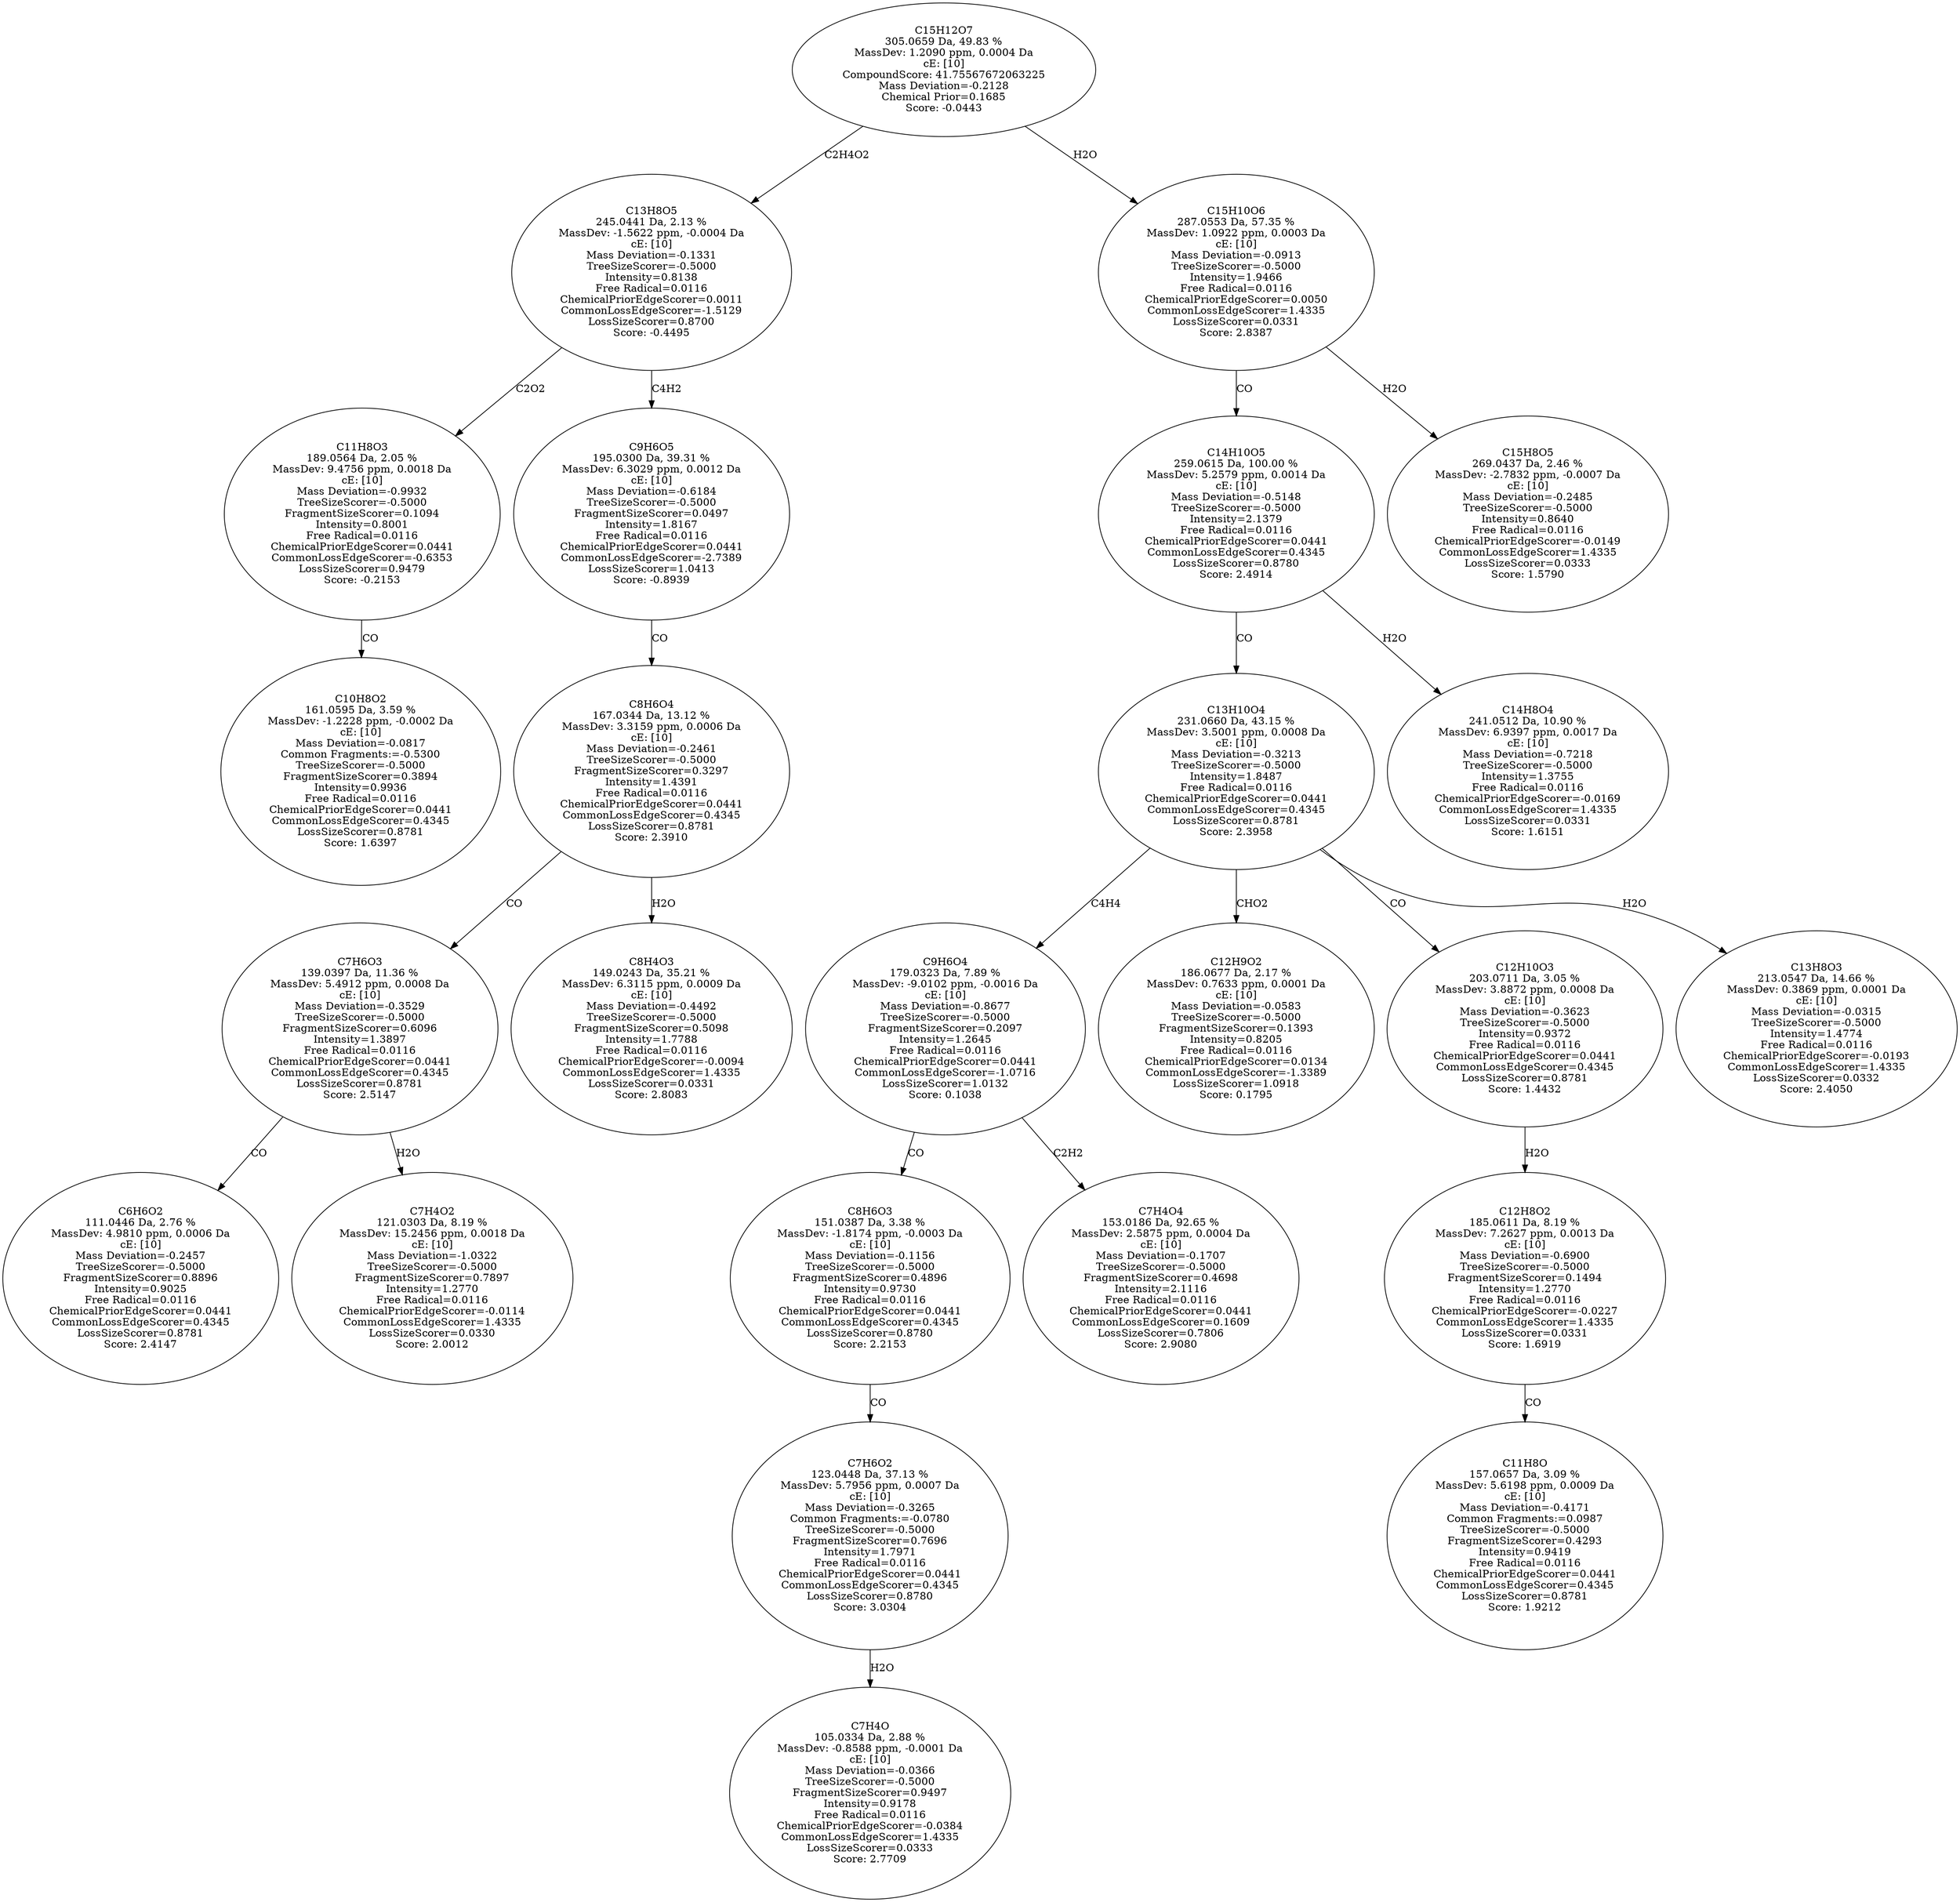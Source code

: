 strict digraph {
v1 [label="C10H8O2\n161.0595 Da, 3.59 %\nMassDev: -1.2228 ppm, -0.0002 Da\ncE: [10]\nMass Deviation=-0.0817\nCommon Fragments:=-0.5300\nTreeSizeScorer=-0.5000\nFragmentSizeScorer=0.3894\nIntensity=0.9936\nFree Radical=0.0116\nChemicalPriorEdgeScorer=0.0441\nCommonLossEdgeScorer=0.4345\nLossSizeScorer=0.8781\nScore: 1.6397"];
v2 [label="C11H8O3\n189.0564 Da, 2.05 %\nMassDev: 9.4756 ppm, 0.0018 Da\ncE: [10]\nMass Deviation=-0.9932\nTreeSizeScorer=-0.5000\nFragmentSizeScorer=0.1094\nIntensity=0.8001\nFree Radical=0.0116\nChemicalPriorEdgeScorer=0.0441\nCommonLossEdgeScorer=-0.6353\nLossSizeScorer=0.9479\nScore: -0.2153"];
v3 [label="C6H6O2\n111.0446 Da, 2.76 %\nMassDev: 4.9810 ppm, 0.0006 Da\ncE: [10]\nMass Deviation=-0.2457\nTreeSizeScorer=-0.5000\nFragmentSizeScorer=0.8896\nIntensity=0.9025\nFree Radical=0.0116\nChemicalPriorEdgeScorer=0.0441\nCommonLossEdgeScorer=0.4345\nLossSizeScorer=0.8781\nScore: 2.4147"];
v4 [label="C7H4O2\n121.0303 Da, 8.19 %\nMassDev: 15.2456 ppm, 0.0018 Da\ncE: [10]\nMass Deviation=-1.0322\nTreeSizeScorer=-0.5000\nFragmentSizeScorer=0.7897\nIntensity=1.2770\nFree Radical=0.0116\nChemicalPriorEdgeScorer=-0.0114\nCommonLossEdgeScorer=1.4335\nLossSizeScorer=0.0330\nScore: 2.0012"];
v5 [label="C7H6O3\n139.0397 Da, 11.36 %\nMassDev: 5.4912 ppm, 0.0008 Da\ncE: [10]\nMass Deviation=-0.3529\nTreeSizeScorer=-0.5000\nFragmentSizeScorer=0.6096\nIntensity=1.3897\nFree Radical=0.0116\nChemicalPriorEdgeScorer=0.0441\nCommonLossEdgeScorer=0.4345\nLossSizeScorer=0.8781\nScore: 2.5147"];
v6 [label="C8H4O3\n149.0243 Da, 35.21 %\nMassDev: 6.3115 ppm, 0.0009 Da\ncE: [10]\nMass Deviation=-0.4492\nTreeSizeScorer=-0.5000\nFragmentSizeScorer=0.5098\nIntensity=1.7788\nFree Radical=0.0116\nChemicalPriorEdgeScorer=-0.0094\nCommonLossEdgeScorer=1.4335\nLossSizeScorer=0.0331\nScore: 2.8083"];
v7 [label="C8H6O4\n167.0344 Da, 13.12 %\nMassDev: 3.3159 ppm, 0.0006 Da\ncE: [10]\nMass Deviation=-0.2461\nTreeSizeScorer=-0.5000\nFragmentSizeScorer=0.3297\nIntensity=1.4391\nFree Radical=0.0116\nChemicalPriorEdgeScorer=0.0441\nCommonLossEdgeScorer=0.4345\nLossSizeScorer=0.8781\nScore: 2.3910"];
v8 [label="C9H6O5\n195.0300 Da, 39.31 %\nMassDev: 6.3029 ppm, 0.0012 Da\ncE: [10]\nMass Deviation=-0.6184\nTreeSizeScorer=-0.5000\nFragmentSizeScorer=0.0497\nIntensity=1.8167\nFree Radical=0.0116\nChemicalPriorEdgeScorer=0.0441\nCommonLossEdgeScorer=-2.7389\nLossSizeScorer=1.0413\nScore: -0.8939"];
v9 [label="C13H8O5\n245.0441 Da, 2.13 %\nMassDev: -1.5622 ppm, -0.0004 Da\ncE: [10]\nMass Deviation=-0.1331\nTreeSizeScorer=-0.5000\nIntensity=0.8138\nFree Radical=0.0116\nChemicalPriorEdgeScorer=0.0011\nCommonLossEdgeScorer=-1.5129\nLossSizeScorer=0.8700\nScore: -0.4495"];
v10 [label="C7H4O\n105.0334 Da, 2.88 %\nMassDev: -0.8588 ppm, -0.0001 Da\ncE: [10]\nMass Deviation=-0.0366\nTreeSizeScorer=-0.5000\nFragmentSizeScorer=0.9497\nIntensity=0.9178\nFree Radical=0.0116\nChemicalPriorEdgeScorer=-0.0384\nCommonLossEdgeScorer=1.4335\nLossSizeScorer=0.0333\nScore: 2.7709"];
v11 [label="C7H6O2\n123.0448 Da, 37.13 %\nMassDev: 5.7956 ppm, 0.0007 Da\ncE: [10]\nMass Deviation=-0.3265\nCommon Fragments:=-0.0780\nTreeSizeScorer=-0.5000\nFragmentSizeScorer=0.7696\nIntensity=1.7971\nFree Radical=0.0116\nChemicalPriorEdgeScorer=0.0441\nCommonLossEdgeScorer=0.4345\nLossSizeScorer=0.8780\nScore: 3.0304"];
v12 [label="C8H6O3\n151.0387 Da, 3.38 %\nMassDev: -1.8174 ppm, -0.0003 Da\ncE: [10]\nMass Deviation=-0.1156\nTreeSizeScorer=-0.5000\nFragmentSizeScorer=0.4896\nIntensity=0.9730\nFree Radical=0.0116\nChemicalPriorEdgeScorer=0.0441\nCommonLossEdgeScorer=0.4345\nLossSizeScorer=0.8780\nScore: 2.2153"];
v13 [label="C7H4O4\n153.0186 Da, 92.65 %\nMassDev: 2.5875 ppm, 0.0004 Da\ncE: [10]\nMass Deviation=-0.1707\nTreeSizeScorer=-0.5000\nFragmentSizeScorer=0.4698\nIntensity=2.1116\nFree Radical=0.0116\nChemicalPriorEdgeScorer=0.0441\nCommonLossEdgeScorer=0.1609\nLossSizeScorer=0.7806\nScore: 2.9080"];
v14 [label="C9H6O4\n179.0323 Da, 7.89 %\nMassDev: -9.0102 ppm, -0.0016 Da\ncE: [10]\nMass Deviation=-0.8677\nTreeSizeScorer=-0.5000\nFragmentSizeScorer=0.2097\nIntensity=1.2645\nFree Radical=0.0116\nChemicalPriorEdgeScorer=0.0441\nCommonLossEdgeScorer=-1.0716\nLossSizeScorer=1.0132\nScore: 0.1038"];
v15 [label="C12H9O2\n186.0677 Da, 2.17 %\nMassDev: 0.7633 ppm, 0.0001 Da\ncE: [10]\nMass Deviation=-0.0583\nTreeSizeScorer=-0.5000\nFragmentSizeScorer=0.1393\nIntensity=0.8205\nFree Radical=0.0116\nChemicalPriorEdgeScorer=0.0134\nCommonLossEdgeScorer=-1.3389\nLossSizeScorer=1.0918\nScore: 0.1795"];
v16 [label="C11H8O\n157.0657 Da, 3.09 %\nMassDev: 5.6198 ppm, 0.0009 Da\ncE: [10]\nMass Deviation=-0.4171\nCommon Fragments:=0.0987\nTreeSizeScorer=-0.5000\nFragmentSizeScorer=0.4293\nIntensity=0.9419\nFree Radical=0.0116\nChemicalPriorEdgeScorer=0.0441\nCommonLossEdgeScorer=0.4345\nLossSizeScorer=0.8781\nScore: 1.9212"];
v17 [label="C12H8O2\n185.0611 Da, 8.19 %\nMassDev: 7.2627 ppm, 0.0013 Da\ncE: [10]\nMass Deviation=-0.6900\nTreeSizeScorer=-0.5000\nFragmentSizeScorer=0.1494\nIntensity=1.2770\nFree Radical=0.0116\nChemicalPriorEdgeScorer=-0.0227\nCommonLossEdgeScorer=1.4335\nLossSizeScorer=0.0331\nScore: 1.6919"];
v18 [label="C12H10O3\n203.0711 Da, 3.05 %\nMassDev: 3.8872 ppm, 0.0008 Da\ncE: [10]\nMass Deviation=-0.3623\nTreeSizeScorer=-0.5000\nIntensity=0.9372\nFree Radical=0.0116\nChemicalPriorEdgeScorer=0.0441\nCommonLossEdgeScorer=0.4345\nLossSizeScorer=0.8781\nScore: 1.4432"];
v19 [label="C13H8O3\n213.0547 Da, 14.66 %\nMassDev: 0.3869 ppm, 0.0001 Da\ncE: [10]\nMass Deviation=-0.0315\nTreeSizeScorer=-0.5000\nIntensity=1.4774\nFree Radical=0.0116\nChemicalPriorEdgeScorer=-0.0193\nCommonLossEdgeScorer=1.4335\nLossSizeScorer=0.0332\nScore: 2.4050"];
v20 [label="C13H10O4\n231.0660 Da, 43.15 %\nMassDev: 3.5001 ppm, 0.0008 Da\ncE: [10]\nMass Deviation=-0.3213\nTreeSizeScorer=-0.5000\nIntensity=1.8487\nFree Radical=0.0116\nChemicalPriorEdgeScorer=0.0441\nCommonLossEdgeScorer=0.4345\nLossSizeScorer=0.8781\nScore: 2.3958"];
v21 [label="C14H8O4\n241.0512 Da, 10.90 %\nMassDev: 6.9397 ppm, 0.0017 Da\ncE: [10]\nMass Deviation=-0.7218\nTreeSizeScorer=-0.5000\nIntensity=1.3755\nFree Radical=0.0116\nChemicalPriorEdgeScorer=-0.0169\nCommonLossEdgeScorer=1.4335\nLossSizeScorer=0.0331\nScore: 1.6151"];
v22 [label="C14H10O5\n259.0615 Da, 100.00 %\nMassDev: 5.2579 ppm, 0.0014 Da\ncE: [10]\nMass Deviation=-0.5148\nTreeSizeScorer=-0.5000\nIntensity=2.1379\nFree Radical=0.0116\nChemicalPriorEdgeScorer=0.0441\nCommonLossEdgeScorer=0.4345\nLossSizeScorer=0.8780\nScore: 2.4914"];
v23 [label="C15H8O5\n269.0437 Da, 2.46 %\nMassDev: -2.7832 ppm, -0.0007 Da\ncE: [10]\nMass Deviation=-0.2485\nTreeSizeScorer=-0.5000\nIntensity=0.8640\nFree Radical=0.0116\nChemicalPriorEdgeScorer=-0.0149\nCommonLossEdgeScorer=1.4335\nLossSizeScorer=0.0333\nScore: 1.5790"];
v24 [label="C15H10O6\n287.0553 Da, 57.35 %\nMassDev: 1.0922 ppm, 0.0003 Da\ncE: [10]\nMass Deviation=-0.0913\nTreeSizeScorer=-0.5000\nIntensity=1.9466\nFree Radical=0.0116\nChemicalPriorEdgeScorer=0.0050\nCommonLossEdgeScorer=1.4335\nLossSizeScorer=0.0331\nScore: 2.8387"];
v25 [label="C15H12O7\n305.0659 Da, 49.83 %\nMassDev: 1.2090 ppm, 0.0004 Da\ncE: [10]\nCompoundScore: 41.75567672063225\nMass Deviation=-0.2128\nChemical Prior=0.1685\nScore: -0.0443"];
v2 -> v1 [label="CO"];
v9 -> v2 [label="C2O2"];
v5 -> v3 [label="CO"];
v5 -> v4 [label="H2O"];
v7 -> v5 [label="CO"];
v7 -> v6 [label="H2O"];
v8 -> v7 [label="CO"];
v9 -> v8 [label="C4H2"];
v25 -> v9 [label="C2H4O2"];
v11 -> v10 [label="H2O"];
v12 -> v11 [label="CO"];
v14 -> v12 [label="CO"];
v14 -> v13 [label="C2H2"];
v20 -> v14 [label="C4H4"];
v20 -> v15 [label="CHO2"];
v17 -> v16 [label="CO"];
v18 -> v17 [label="H2O"];
v20 -> v18 [label="CO"];
v20 -> v19 [label="H2O"];
v22 -> v20 [label="CO"];
v22 -> v21 [label="H2O"];
v24 -> v22 [label="CO"];
v24 -> v23 [label="H2O"];
v25 -> v24 [label="H2O"];
}